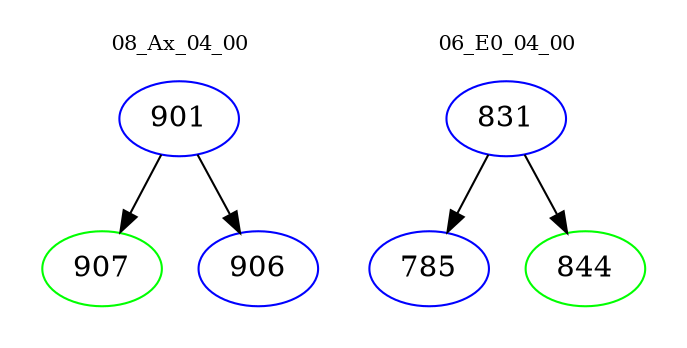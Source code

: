 digraph{
subgraph cluster_0 {
color = white
label = "08_Ax_04_00";
fontsize=10;
T0_901 [label="901", color="blue"]
T0_901 -> T0_907 [color="black"]
T0_907 [label="907", color="green"]
T0_901 -> T0_906 [color="black"]
T0_906 [label="906", color="blue"]
}
subgraph cluster_1 {
color = white
label = "06_E0_04_00";
fontsize=10;
T1_831 [label="831", color="blue"]
T1_831 -> T1_785 [color="black"]
T1_785 [label="785", color="blue"]
T1_831 -> T1_844 [color="black"]
T1_844 [label="844", color="green"]
}
}
